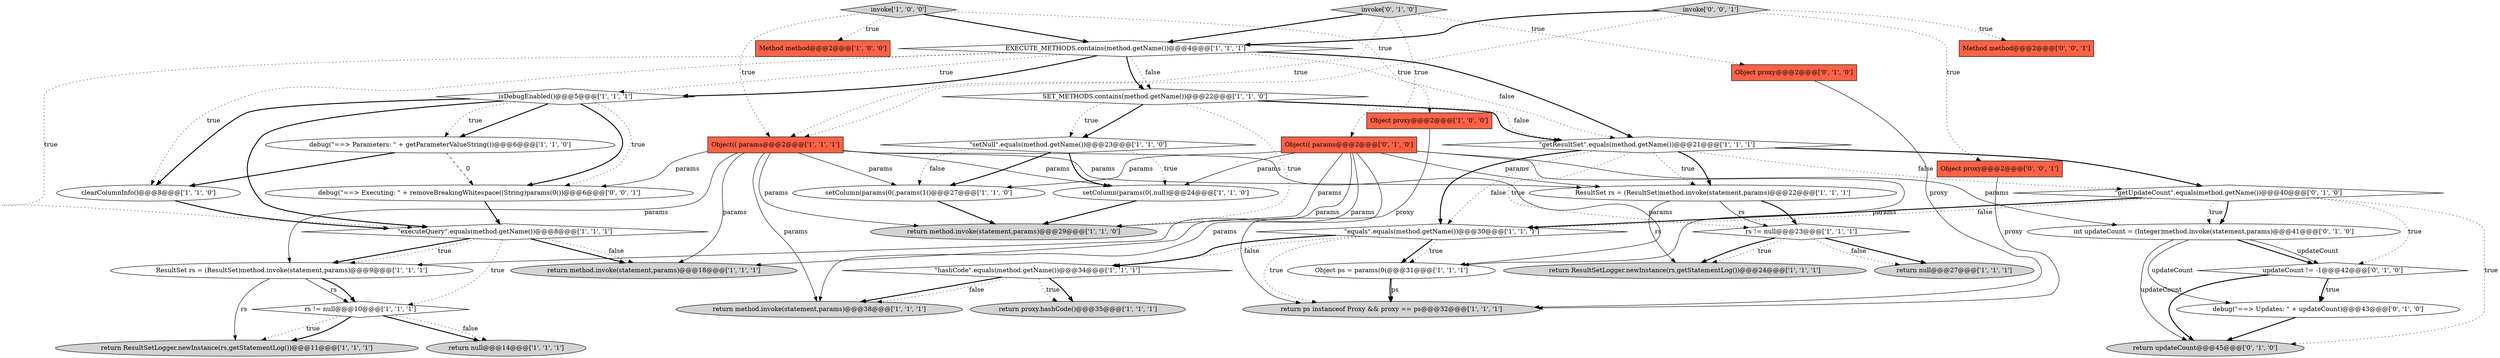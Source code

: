 digraph {
11 [style = filled, label = "SET_METHODS.contains(method.getName())@@@22@@@['1', '1', '0']", fillcolor = white, shape = diamond image = "AAA0AAABBB1BBB"];
29 [style = filled, label = "return ps instanceof Proxy && proxy == ps@@@32@@@['1', '1', '1']", fillcolor = lightgray, shape = ellipse image = "AAA0AAABBB1BBB"];
34 [style = filled, label = "Object(( params@@@2@@@['0', '1', '0']", fillcolor = tomato, shape = box image = "AAA0AAABBB2BBB"];
9 [style = filled, label = "Object ps = params(0(@@@31@@@['1', '1', '1']", fillcolor = white, shape = ellipse image = "AAA0AAABBB1BBB"];
24 [style = filled, label = "invoke['1', '0', '0']", fillcolor = lightgray, shape = diamond image = "AAA0AAABBB1BBB"];
28 [style = filled, label = "Object(( params@@@2@@@['1', '1', '1']", fillcolor = tomato, shape = box image = "AAA0AAABBB1BBB"];
36 [style = filled, label = "invoke['0', '1', '0']", fillcolor = lightgray, shape = diamond image = "AAA0AAABBB2BBB"];
7 [style = filled, label = "Method method@@@2@@@['1', '0', '0']", fillcolor = tomato, shape = box image = "AAA0AAABBB1BBB"];
22 [style = filled, label = "EXECUTE_METHODS.contains(method.getName())@@@4@@@['1', '1', '1']", fillcolor = white, shape = diamond image = "AAA0AAABBB1BBB"];
5 [style = filled, label = "return proxy.hashCode()@@@35@@@['1', '1', '1']", fillcolor = lightgray, shape = ellipse image = "AAA0AAABBB1BBB"];
30 [style = filled, label = "Object proxy@@@2@@@['0', '1', '0']", fillcolor = tomato, shape = box image = "AAA0AAABBB2BBB"];
12 [style = filled, label = "\"setNull\".equals(method.getName())@@@23@@@['1', '1', '0']", fillcolor = white, shape = diamond image = "AAA0AAABBB1BBB"];
4 [style = filled, label = "return ResultSetLogger.newInstance(rs,getStatementLog())@@@24@@@['1', '1', '1']", fillcolor = lightgray, shape = ellipse image = "AAA0AAABBB1BBB"];
10 [style = filled, label = "ResultSet rs = (ResultSet)method.invoke(statement,params)@@@9@@@['1', '1', '1']", fillcolor = white, shape = ellipse image = "AAA0AAABBB1BBB"];
20 [style = filled, label = "\"getResultSet\".equals(method.getName())@@@21@@@['1', '1', '1']", fillcolor = white, shape = diamond image = "AAA0AAABBB1BBB"];
33 [style = filled, label = "updateCount != -1@@@42@@@['0', '1', '0']", fillcolor = white, shape = diamond image = "AAA1AAABBB2BBB"];
8 [style = filled, label = "debug(\"==> Parameters: \" + getParameterValueString())@@@6@@@['1', '1', '0']", fillcolor = white, shape = ellipse image = "AAA0AAABBB1BBB"];
2 [style = filled, label = "setColumn(params(0(,params(1()@@@27@@@['1', '1', '0']", fillcolor = white, shape = ellipse image = "AAA0AAABBB1BBB"];
18 [style = filled, label = "return null@@@14@@@['1', '1', '1']", fillcolor = lightgray, shape = ellipse image = "AAA0AAABBB1BBB"];
38 [style = filled, label = "Object proxy@@@2@@@['0', '0', '1']", fillcolor = tomato, shape = box image = "AAA0AAABBB3BBB"];
13 [style = filled, label = "\"executeQuery\".equals(method.getName())@@@8@@@['1', '1', '1']", fillcolor = white, shape = diamond image = "AAA0AAABBB1BBB"];
19 [style = filled, label = "return null@@@27@@@['1', '1', '1']", fillcolor = lightgray, shape = ellipse image = "AAA0AAABBB1BBB"];
14 [style = filled, label = "return method.invoke(statement,params)@@@38@@@['1', '1', '1']", fillcolor = lightgray, shape = ellipse image = "AAA0AAABBB1BBB"];
26 [style = filled, label = "rs != null@@@23@@@['1', '1', '1']", fillcolor = white, shape = diamond image = "AAA0AAABBB1BBB"];
21 [style = filled, label = "\"hashCode\".equals(method.getName())@@@34@@@['1', '1', '1']", fillcolor = white, shape = diamond image = "AAA0AAABBB1BBB"];
1 [style = filled, label = "rs != null@@@10@@@['1', '1', '1']", fillcolor = white, shape = diamond image = "AAA0AAABBB1BBB"];
6 [style = filled, label = "clearColumnInfo()@@@8@@@['1', '1', '0']", fillcolor = white, shape = ellipse image = "AAA0AAABBB1BBB"];
17 [style = filled, label = "Object proxy@@@2@@@['1', '0', '0']", fillcolor = tomato, shape = box image = "AAA0AAABBB1BBB"];
23 [style = filled, label = "\"equals\".equals(method.getName())@@@30@@@['1', '1', '1']", fillcolor = white, shape = diamond image = "AAA0AAABBB1BBB"];
35 [style = filled, label = "debug(\"==> Updates: \" + updateCount)@@@43@@@['0', '1', '0']", fillcolor = white, shape = ellipse image = "AAA1AAABBB2BBB"];
16 [style = filled, label = "setColumn(params(0(,null)@@@24@@@['1', '1', '0']", fillcolor = white, shape = ellipse image = "AAA0AAABBB1BBB"];
41 [style = filled, label = "Method method@@@2@@@['0', '0', '1']", fillcolor = tomato, shape = box image = "AAA0AAABBB3BBB"];
15 [style = filled, label = "return method.invoke(statement,params)@@@18@@@['1', '1', '1']", fillcolor = lightgray, shape = ellipse image = "AAA0AAABBB1BBB"];
37 [style = filled, label = "int updateCount = (Integer)method.invoke(statement,params)@@@41@@@['0', '1', '0']", fillcolor = white, shape = ellipse image = "AAA1AAABBB2BBB"];
25 [style = filled, label = "return ResultSetLogger.newInstance(rs,getStatementLog())@@@11@@@['1', '1', '1']", fillcolor = lightgray, shape = ellipse image = "AAA0AAABBB1BBB"];
3 [style = filled, label = "ResultSet rs = (ResultSet)method.invoke(statement,params)@@@22@@@['1', '1', '1']", fillcolor = white, shape = ellipse image = "AAA0AAABBB1BBB"];
27 [style = filled, label = "isDebugEnabled()@@@5@@@['1', '1', '1']", fillcolor = white, shape = diamond image = "AAA0AAABBB1BBB"];
39 [style = filled, label = "invoke['0', '0', '1']", fillcolor = lightgray, shape = diamond image = "AAA0AAABBB3BBB"];
31 [style = filled, label = "\"getUpdateCount\".equals(method.getName())@@@40@@@['0', '1', '0']", fillcolor = white, shape = diamond image = "AAA1AAABBB2BBB"];
40 [style = filled, label = "debug(\"==> Executing: \" + removeBreakingWhitespace((String)params(0())@@@6@@@['0', '0', '1']", fillcolor = white, shape = ellipse image = "AAA0AAABBB3BBB"];
32 [style = filled, label = "return updateCount@@@45@@@['0', '1', '0']", fillcolor = lightgray, shape = ellipse image = "AAA1AAABBB2BBB"];
0 [style = filled, label = "return method.invoke(statement,params)@@@29@@@['1', '1', '0']", fillcolor = lightgray, shape = ellipse image = "AAA0AAABBB1BBB"];
20->23 [style = bold, label=""];
23->9 [style = bold, label=""];
28->9 [style = solid, label="params"];
11->12 [style = bold, label=""];
13->1 [style = dotted, label="true"];
34->0 [style = solid, label="params"];
39->38 [style = dotted, label="true"];
10->1 [style = solid, label="rs"];
16->0 [style = bold, label=""];
37->33 [style = bold, label=""];
1->18 [style = bold, label=""];
34->2 [style = solid, label="params"];
33->32 [style = bold, label=""];
22->20 [style = bold, label=""];
37->35 [style = solid, label="updateCount"];
21->5 [style = dotted, label="true"];
35->32 [style = bold, label=""];
12->16 [style = bold, label=""];
34->10 [style = solid, label="params"];
37->32 [style = solid, label="updateCount"];
23->21 [style = dotted, label="false"];
40->13 [style = bold, label=""];
26->4 [style = dotted, label="true"];
22->6 [style = dotted, label="true"];
36->34 [style = dotted, label="true"];
31->32 [style = dotted, label="true"];
20->23 [style = dotted, label="false"];
22->11 [style = dotted, label="false"];
39->22 [style = bold, label=""];
13->10 [style = bold, label=""];
28->15 [style = solid, label="params"];
22->20 [style = dotted, label="false"];
31->23 [style = bold, label=""];
28->2 [style = solid, label="params"];
28->14 [style = solid, label="params"];
31->37 [style = bold, label=""];
28->10 [style = solid, label="params"];
11->20 [style = bold, label=""];
11->12 [style = dotted, label="true"];
17->29 [style = solid, label="proxy"];
12->16 [style = dotted, label="true"];
20->31 [style = bold, label=""];
1->25 [style = dotted, label="true"];
1->18 [style = dotted, label="false"];
31->33 [style = dotted, label="true"];
13->10 [style = dotted, label="true"];
26->4 [style = bold, label=""];
1->25 [style = bold, label=""];
22->27 [style = dotted, label="true"];
26->19 [style = bold, label=""];
23->21 [style = bold, label=""];
27->8 [style = bold, label=""];
33->35 [style = bold, label=""];
31->37 [style = dotted, label="true"];
26->19 [style = dotted, label="false"];
33->35 [style = dotted, label="true"];
30->29 [style = solid, label="proxy"];
38->29 [style = solid, label="proxy"];
28->40 [style = solid, label="params"];
3->26 [style = solid, label="rs"];
34->9 [style = solid, label="params"];
23->29 [style = dotted, label="true"];
20->3 [style = dotted, label="true"];
13->15 [style = bold, label=""];
21->14 [style = bold, label=""];
28->16 [style = solid, label="params"];
20->3 [style = bold, label=""];
8->40 [style = dashed, label="0"];
12->2 [style = dotted, label="false"];
24->7 [style = dotted, label="true"];
12->2 [style = bold, label=""];
34->37 [style = solid, label="params"];
8->6 [style = bold, label=""];
34->3 [style = solid, label="params"];
34->14 [style = solid, label="params"];
23->9 [style = dotted, label="true"];
21->14 [style = dotted, label="false"];
11->20 [style = dotted, label="false"];
10->1 [style = bold, label=""];
13->15 [style = dotted, label="false"];
27->8 [style = dotted, label="true"];
22->13 [style = dotted, label="true"];
9->29 [style = bold, label=""];
27->6 [style = bold, label=""];
2->0 [style = bold, label=""];
10->25 [style = solid, label="rs"];
36->28 [style = dotted, label="true"];
22->11 [style = bold, label=""];
24->28 [style = dotted, label="true"];
20->26 [style = dotted, label="true"];
36->30 [style = dotted, label="true"];
39->41 [style = dotted, label="true"];
3->26 [style = bold, label=""];
27->13 [style = bold, label=""];
31->23 [style = dotted, label="false"];
34->15 [style = solid, label="params"];
22->27 [style = bold, label=""];
9->29 [style = solid, label="ps"];
39->28 [style = dotted, label="true"];
36->22 [style = bold, label=""];
11->0 [style = dotted, label="true"];
6->13 [style = bold, label=""];
20->31 [style = dotted, label="false"];
24->22 [style = bold, label=""];
27->40 [style = bold, label=""];
27->40 [style = dotted, label="true"];
28->0 [style = solid, label="params"];
21->5 [style = bold, label=""];
28->3 [style = solid, label="params"];
24->17 [style = dotted, label="true"];
3->4 [style = solid, label="rs"];
34->16 [style = solid, label="params"];
37->33 [style = solid, label="updateCount"];
}
